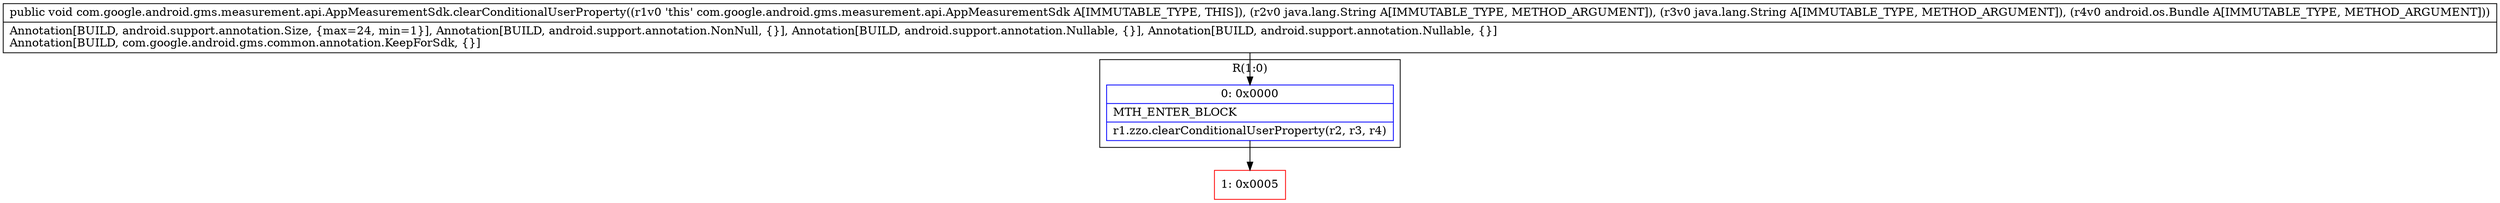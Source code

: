 digraph "CFG forcom.google.android.gms.measurement.api.AppMeasurementSdk.clearConditionalUserProperty(Ljava\/lang\/String;Ljava\/lang\/String;Landroid\/os\/Bundle;)V" {
subgraph cluster_Region_421860282 {
label = "R(1:0)";
node [shape=record,color=blue];
Node_0 [shape=record,label="{0\:\ 0x0000|MTH_ENTER_BLOCK\l|r1.zzo.clearConditionalUserProperty(r2, r3, r4)\l}"];
}
Node_1 [shape=record,color=red,label="{1\:\ 0x0005}"];
MethodNode[shape=record,label="{public void com.google.android.gms.measurement.api.AppMeasurementSdk.clearConditionalUserProperty((r1v0 'this' com.google.android.gms.measurement.api.AppMeasurementSdk A[IMMUTABLE_TYPE, THIS]), (r2v0 java.lang.String A[IMMUTABLE_TYPE, METHOD_ARGUMENT]), (r3v0 java.lang.String A[IMMUTABLE_TYPE, METHOD_ARGUMENT]), (r4v0 android.os.Bundle A[IMMUTABLE_TYPE, METHOD_ARGUMENT]))  | Annotation[BUILD, android.support.annotation.Size, \{max=24, min=1\}], Annotation[BUILD, android.support.annotation.NonNull, \{\}], Annotation[BUILD, android.support.annotation.Nullable, \{\}], Annotation[BUILD, android.support.annotation.Nullable, \{\}]\lAnnotation[BUILD, com.google.android.gms.common.annotation.KeepForSdk, \{\}]\l}"];
MethodNode -> Node_0;
Node_0 -> Node_1;
}

